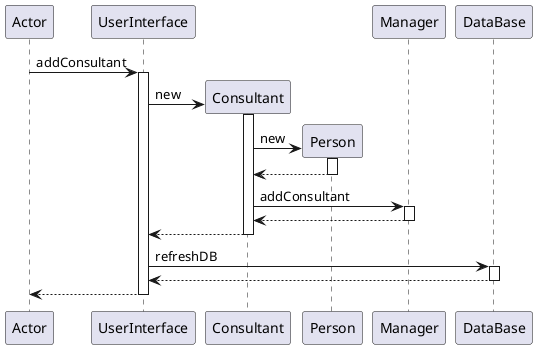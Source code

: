 @startuml
participant Actor
Actor -> UserInterface : addConsultant
activate UserInterface
create Consultant
UserInterface -> Consultant : new
activate Consultant
create Person
Consultant -> Person : new
activate Person
Person --> Consultant
deactivate Person
Consultant -> Manager : addConsultant
activate Manager
Manager --> Consultant
deactivate Manager
Consultant --> UserInterface
deactivate Consultant
UserInterface -> DataBase : refreshDB
activate DataBase
DataBase --> UserInterface
deactivate DataBase
return
@enduml
